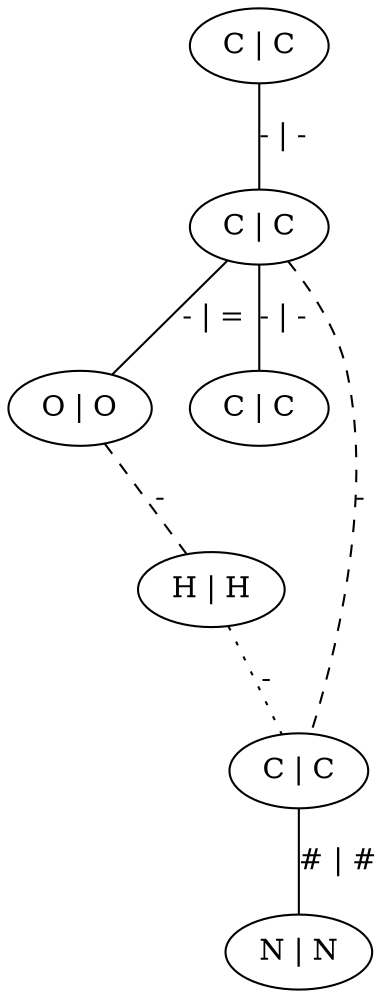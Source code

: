 graph G {
	0 [ label="C | C" ]
	1 [ label="C | C" ]
	2 [ label="O | O" ]
	3 [ label="C | C" ]
	4 [ label="H | H" ]
	5 [ label="C | C" ]
	6 [ label="N | N" ]
	0 -- 1 [ label="- | -" ]
	1 -- 2 [ label="- | =" ]
	1 -- 3 [ label="- | -" ]
	1 -- 5 [ style=dashed label="-" ]
	2 -- 4 [ style=dashed label="-" ]
	4 -- 5 [ style=dotted label="-" ]
	5 -- 6 [ label="# | #" ]
}
